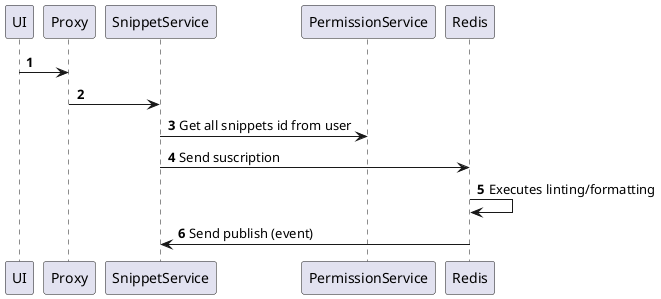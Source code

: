 @startuml
'https://plantuml.com/sequence-diagram

autonumber

UI -> Proxy

Proxy -> SnippetService
SnippetService -> PermissionService: Get all snippets id from user
SnippetService -> Redis: Send suscription
Redis -> Redis: Executes linting/formatting
Redis -> SnippetService: Send publish (event)
@enduml